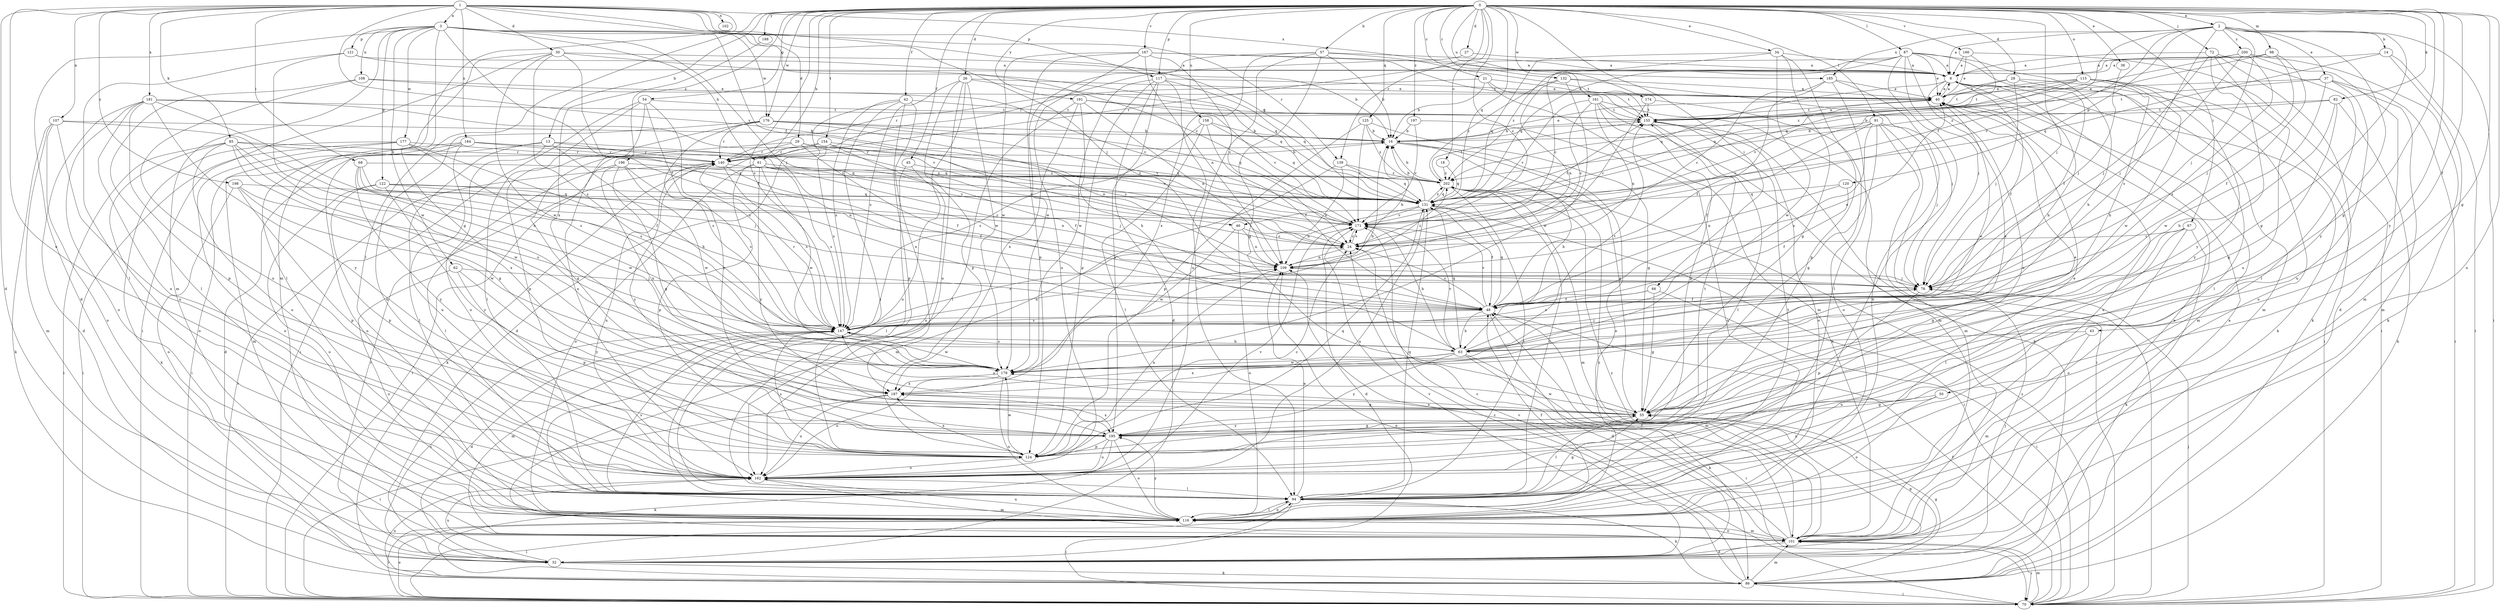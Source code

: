 strict digraph  {
0;
1;
2;
3;
8;
13;
14;
16;
18;
21;
24;
26;
27;
28;
29;
30;
32;
34;
36;
37;
40;
42;
43;
45;
46;
48;
50;
54;
55;
57;
61;
62;
63;
66;
67;
68;
70;
72;
78;
82;
85;
86;
87;
91;
94;
98;
101;
102;
107;
108;
109;
115;
116;
117;
120;
121;
122;
124;
125;
131;
132;
139;
140;
147;
154;
155;
158;
161;
162;
166;
167;
171;
174;
176;
177;
179;
181;
184;
185;
187;
188;
191;
195;
196;
197;
198;
200;
202;
0 -> 2  [label=a];
0 -> 13  [label=b];
0 -> 18  [label=c];
0 -> 21  [label=c];
0 -> 24  [label=c];
0 -> 26  [label=d];
0 -> 27  [label=d];
0 -> 28  [label=d];
0 -> 34  [label=e];
0 -> 36  [label=e];
0 -> 42  [label=f];
0 -> 43  [label=f];
0 -> 45  [label=f];
0 -> 50  [label=g];
0 -> 54  [label=g];
0 -> 55  [label=g];
0 -> 57  [label=h];
0 -> 61  [label=h];
0 -> 66  [label=i];
0 -> 67  [label=i];
0 -> 72  [label=j];
0 -> 78  [label=j];
0 -> 82  [label=k];
0 -> 87  [label=l];
0 -> 91  [label=l];
0 -> 94  [label=l];
0 -> 98  [label=m];
0 -> 115  [label=o];
0 -> 116  [label=o];
0 -> 117  [label=p];
0 -> 125  [label=q];
0 -> 131  [label=q];
0 -> 132  [label=r];
0 -> 139  [label=r];
0 -> 147  [label=s];
0 -> 154  [label=t];
0 -> 158  [label=u];
0 -> 161  [label=u];
0 -> 166  [label=v];
0 -> 167  [label=v];
0 -> 174  [label=w];
0 -> 176  [label=w];
0 -> 188  [label=y];
0 -> 191  [label=y];
0 -> 195  [label=y];
0 -> 196  [label=z];
0 -> 197  [label=z];
1 -> 3  [label=a];
1 -> 29  [label=d];
1 -> 30  [label=d];
1 -> 32  [label=d];
1 -> 68  [label=i];
1 -> 78  [label=j];
1 -> 85  [label=k];
1 -> 101  [label=m];
1 -> 102  [label=n];
1 -> 107  [label=n];
1 -> 117  [label=p];
1 -> 131  [label=q];
1 -> 162  [label=u];
1 -> 171  [label=v];
1 -> 181  [label=x];
1 -> 184  [label=x];
1 -> 185  [label=x];
1 -> 198  [label=z];
2 -> 8  [label=a];
2 -> 14  [label=b];
2 -> 37  [label=e];
2 -> 46  [label=f];
2 -> 55  [label=g];
2 -> 70  [label=i];
2 -> 78  [label=j];
2 -> 120  [label=p];
2 -> 147  [label=s];
2 -> 171  [label=v];
2 -> 185  [label=x];
2 -> 195  [label=y];
2 -> 200  [label=z];
3 -> 32  [label=d];
3 -> 46  [label=f];
3 -> 48  [label=f];
3 -> 55  [label=g];
3 -> 61  [label=h];
3 -> 62  [label=h];
3 -> 78  [label=j];
3 -> 101  [label=m];
3 -> 108  [label=n];
3 -> 121  [label=p];
3 -> 122  [label=p];
3 -> 139  [label=r];
3 -> 171  [label=v];
3 -> 176  [label=w];
3 -> 177  [label=w];
8 -> 40  [label=e];
8 -> 48  [label=f];
8 -> 63  [label=h];
8 -> 86  [label=k];
8 -> 101  [label=m];
8 -> 131  [label=q];
8 -> 187  [label=x];
13 -> 24  [label=c];
13 -> 32  [label=d];
13 -> 63  [label=h];
13 -> 94  [label=l];
13 -> 140  [label=r];
13 -> 162  [label=u];
14 -> 8  [label=a];
14 -> 70  [label=i];
14 -> 86  [label=k];
14 -> 131  [label=q];
16 -> 40  [label=e];
16 -> 55  [label=g];
16 -> 63  [label=h];
16 -> 116  [label=o];
16 -> 140  [label=r];
18 -> 131  [label=q];
18 -> 202  [label=z];
21 -> 16  [label=b];
21 -> 40  [label=e];
21 -> 101  [label=m];
21 -> 140  [label=r];
21 -> 155  [label=t];
24 -> 109  [label=n];
24 -> 171  [label=v];
26 -> 40  [label=e];
26 -> 116  [label=o];
26 -> 124  [label=p];
26 -> 131  [label=q];
26 -> 147  [label=s];
26 -> 162  [label=u];
26 -> 179  [label=w];
27 -> 8  [label=a];
27 -> 140  [label=r];
28 -> 40  [label=e];
28 -> 78  [label=j];
28 -> 94  [label=l];
28 -> 116  [label=o];
28 -> 155  [label=t];
29 -> 24  [label=c];
29 -> 48  [label=f];
29 -> 55  [label=g];
29 -> 131  [label=q];
29 -> 140  [label=r];
30 -> 8  [label=a];
30 -> 48  [label=f];
30 -> 70  [label=i];
30 -> 94  [label=l];
30 -> 131  [label=q];
30 -> 147  [label=s];
30 -> 179  [label=w];
32 -> 8  [label=a];
32 -> 55  [label=g];
32 -> 78  [label=j];
32 -> 86  [label=k];
32 -> 140  [label=r];
32 -> 147  [label=s];
32 -> 162  [label=u];
32 -> 171  [label=v];
32 -> 202  [label=z];
34 -> 8  [label=a];
34 -> 24  [label=c];
34 -> 55  [label=g];
34 -> 124  [label=p];
34 -> 131  [label=q];
34 -> 179  [label=w];
36 -> 78  [label=j];
37 -> 40  [label=e];
37 -> 70  [label=i];
37 -> 101  [label=m];
37 -> 155  [label=t];
37 -> 162  [label=u];
37 -> 179  [label=w];
40 -> 8  [label=a];
40 -> 101  [label=m];
40 -> 155  [label=t];
42 -> 32  [label=d];
42 -> 94  [label=l];
42 -> 124  [label=p];
42 -> 147  [label=s];
42 -> 155  [label=t];
42 -> 187  [label=x];
43 -> 63  [label=h];
43 -> 101  [label=m];
43 -> 162  [label=u];
45 -> 94  [label=l];
45 -> 162  [label=u];
45 -> 202  [label=z];
46 -> 24  [label=c];
46 -> 109  [label=n];
46 -> 116  [label=o];
46 -> 179  [label=w];
48 -> 24  [label=c];
48 -> 32  [label=d];
48 -> 40  [label=e];
48 -> 63  [label=h];
48 -> 101  [label=m];
48 -> 131  [label=q];
48 -> 147  [label=s];
48 -> 171  [label=v];
50 -> 55  [label=g];
50 -> 116  [label=o];
50 -> 162  [label=u];
54 -> 70  [label=i];
54 -> 94  [label=l];
54 -> 147  [label=s];
54 -> 155  [label=t];
54 -> 162  [label=u];
54 -> 195  [label=y];
55 -> 40  [label=e];
55 -> 94  [label=l];
55 -> 147  [label=s];
55 -> 179  [label=w];
55 -> 195  [label=y];
57 -> 8  [label=a];
57 -> 16  [label=b];
57 -> 55  [label=g];
57 -> 155  [label=t];
57 -> 162  [label=u];
57 -> 179  [label=w];
57 -> 187  [label=x];
61 -> 78  [label=j];
61 -> 116  [label=o];
61 -> 124  [label=p];
61 -> 147  [label=s];
61 -> 179  [label=w];
61 -> 195  [label=y];
61 -> 202  [label=z];
62 -> 78  [label=j];
62 -> 116  [label=o];
62 -> 124  [label=p];
62 -> 195  [label=y];
63 -> 70  [label=i];
63 -> 78  [label=j];
63 -> 86  [label=k];
63 -> 131  [label=q];
63 -> 147  [label=s];
63 -> 155  [label=t];
63 -> 171  [label=v];
63 -> 179  [label=w];
63 -> 187  [label=x];
63 -> 195  [label=y];
66 -> 48  [label=f];
66 -> 55  [label=g];
66 -> 70  [label=i];
66 -> 147  [label=s];
67 -> 24  [label=c];
67 -> 55  [label=g];
67 -> 86  [label=k];
67 -> 94  [label=l];
67 -> 116  [label=o];
68 -> 78  [label=j];
68 -> 109  [label=n];
68 -> 179  [label=w];
68 -> 195  [label=y];
68 -> 202  [label=z];
70 -> 48  [label=f];
70 -> 78  [label=j];
70 -> 94  [label=l];
70 -> 101  [label=m];
70 -> 116  [label=o];
70 -> 140  [label=r];
70 -> 171  [label=v];
70 -> 202  [label=z];
72 -> 8  [label=a];
72 -> 78  [label=j];
72 -> 86  [label=k];
72 -> 94  [label=l];
72 -> 162  [label=u];
72 -> 195  [label=y];
78 -> 48  [label=f];
78 -> 124  [label=p];
82 -> 16  [label=b];
82 -> 55  [label=g];
82 -> 63  [label=h];
82 -> 86  [label=k];
82 -> 155  [label=t];
85 -> 55  [label=g];
85 -> 70  [label=i];
85 -> 116  [label=o];
85 -> 131  [label=q];
85 -> 140  [label=r];
85 -> 162  [label=u];
85 -> 179  [label=w];
85 -> 187  [label=x];
86 -> 24  [label=c];
86 -> 55  [label=g];
86 -> 70  [label=i];
86 -> 101  [label=m];
86 -> 109  [label=n];
86 -> 162  [label=u];
87 -> 8  [label=a];
87 -> 40  [label=e];
87 -> 48  [label=f];
87 -> 63  [label=h];
87 -> 78  [label=j];
87 -> 94  [label=l];
87 -> 131  [label=q];
87 -> 140  [label=r];
87 -> 162  [label=u];
87 -> 202  [label=z];
91 -> 16  [label=b];
91 -> 48  [label=f];
91 -> 55  [label=g];
91 -> 70  [label=i];
91 -> 78  [label=j];
91 -> 101  [label=m];
91 -> 147  [label=s];
91 -> 171  [label=v];
94 -> 55  [label=g];
94 -> 70  [label=i];
94 -> 86  [label=k];
94 -> 109  [label=n];
94 -> 116  [label=o];
94 -> 131  [label=q];
94 -> 147  [label=s];
94 -> 155  [label=t];
94 -> 202  [label=z];
98 -> 8  [label=a];
98 -> 48  [label=f];
98 -> 78  [label=j];
98 -> 202  [label=z];
101 -> 24  [label=c];
101 -> 32  [label=d];
101 -> 40  [label=e];
101 -> 48  [label=f];
101 -> 70  [label=i];
101 -> 109  [label=n];
101 -> 116  [label=o];
101 -> 202  [label=z];
107 -> 16  [label=b];
107 -> 86  [label=k];
107 -> 101  [label=m];
107 -> 116  [label=o];
107 -> 147  [label=s];
107 -> 162  [label=u];
108 -> 40  [label=e];
108 -> 94  [label=l];
108 -> 162  [label=u];
108 -> 171  [label=v];
109 -> 16  [label=b];
109 -> 78  [label=j];
109 -> 202  [label=z];
115 -> 40  [label=e];
115 -> 63  [label=h];
115 -> 70  [label=i];
115 -> 131  [label=q];
115 -> 155  [label=t];
115 -> 171  [label=v];
115 -> 179  [label=w];
115 -> 195  [label=y];
116 -> 40  [label=e];
116 -> 48  [label=f];
116 -> 70  [label=i];
116 -> 94  [label=l];
116 -> 101  [label=m];
116 -> 162  [label=u];
116 -> 195  [label=y];
117 -> 32  [label=d];
117 -> 40  [label=e];
117 -> 94  [label=l];
117 -> 124  [label=p];
117 -> 131  [label=q];
117 -> 179  [label=w];
117 -> 195  [label=y];
120 -> 48  [label=f];
120 -> 109  [label=n];
120 -> 131  [label=q];
121 -> 8  [label=a];
121 -> 16  [label=b];
121 -> 94  [label=l];
121 -> 179  [label=w];
122 -> 24  [label=c];
122 -> 109  [label=n];
122 -> 116  [label=o];
122 -> 124  [label=p];
122 -> 131  [label=q];
122 -> 195  [label=y];
124 -> 24  [label=c];
124 -> 40  [label=e];
124 -> 109  [label=n];
124 -> 131  [label=q];
124 -> 147  [label=s];
124 -> 155  [label=t];
124 -> 162  [label=u];
124 -> 179  [label=w];
124 -> 187  [label=x];
125 -> 16  [label=b];
125 -> 55  [label=g];
125 -> 124  [label=p];
125 -> 171  [label=v];
125 -> 202  [label=z];
131 -> 16  [label=b];
131 -> 48  [label=f];
131 -> 70  [label=i];
131 -> 109  [label=n];
131 -> 162  [label=u];
131 -> 171  [label=v];
131 -> 202  [label=z];
132 -> 40  [label=e];
132 -> 78  [label=j];
132 -> 109  [label=n];
132 -> 179  [label=w];
132 -> 202  [label=z];
139 -> 101  [label=m];
139 -> 109  [label=n];
139 -> 131  [label=q];
139 -> 202  [label=z];
140 -> 16  [label=b];
140 -> 48  [label=f];
140 -> 147  [label=s];
140 -> 162  [label=u];
140 -> 195  [label=y];
140 -> 202  [label=z];
147 -> 16  [label=b];
147 -> 24  [label=c];
147 -> 32  [label=d];
147 -> 63  [label=h];
147 -> 101  [label=m];
147 -> 109  [label=n];
147 -> 140  [label=r];
147 -> 179  [label=w];
154 -> 24  [label=c];
154 -> 48  [label=f];
154 -> 70  [label=i];
154 -> 86  [label=k];
154 -> 140  [label=r];
154 -> 147  [label=s];
154 -> 171  [label=v];
155 -> 16  [label=b];
155 -> 40  [label=e];
155 -> 70  [label=i];
155 -> 94  [label=l];
155 -> 116  [label=o];
158 -> 16  [label=b];
158 -> 48  [label=f];
158 -> 94  [label=l];
158 -> 131  [label=q];
158 -> 147  [label=s];
161 -> 24  [label=c];
161 -> 86  [label=k];
161 -> 101  [label=m];
161 -> 109  [label=n];
161 -> 124  [label=p];
161 -> 155  [label=t];
161 -> 171  [label=v];
162 -> 94  [label=l];
162 -> 101  [label=m];
162 -> 171  [label=v];
166 -> 8  [label=a];
166 -> 40  [label=e];
166 -> 70  [label=i];
166 -> 131  [label=q];
167 -> 8  [label=a];
167 -> 24  [label=c];
167 -> 109  [label=n];
167 -> 124  [label=p];
167 -> 155  [label=t];
167 -> 162  [label=u];
167 -> 179  [label=w];
171 -> 24  [label=c];
171 -> 32  [label=d];
171 -> 63  [label=h];
171 -> 155  [label=t];
174 -> 24  [label=c];
174 -> 116  [label=o];
174 -> 155  [label=t];
176 -> 16  [label=b];
176 -> 109  [label=n];
176 -> 124  [label=p];
176 -> 131  [label=q];
176 -> 140  [label=r];
176 -> 147  [label=s];
176 -> 162  [label=u];
176 -> 171  [label=v];
177 -> 48  [label=f];
177 -> 70  [label=i];
177 -> 86  [label=k];
177 -> 116  [label=o];
177 -> 140  [label=r];
177 -> 147  [label=s];
179 -> 40  [label=e];
179 -> 116  [label=o];
179 -> 162  [label=u];
179 -> 187  [label=x];
181 -> 32  [label=d];
181 -> 63  [label=h];
181 -> 116  [label=o];
181 -> 124  [label=p];
181 -> 155  [label=t];
181 -> 162  [label=u];
181 -> 171  [label=v];
181 -> 195  [label=y];
184 -> 24  [label=c];
184 -> 70  [label=i];
184 -> 101  [label=m];
184 -> 116  [label=o];
184 -> 131  [label=q];
184 -> 140  [label=r];
184 -> 162  [label=u];
185 -> 24  [label=c];
185 -> 40  [label=e];
185 -> 48  [label=f];
185 -> 94  [label=l];
185 -> 116  [label=o];
187 -> 55  [label=g];
187 -> 70  [label=i];
187 -> 162  [label=u];
188 -> 187  [label=x];
191 -> 63  [label=h];
191 -> 94  [label=l];
191 -> 109  [label=n];
191 -> 155  [label=t];
191 -> 171  [label=v];
191 -> 187  [label=x];
195 -> 55  [label=g];
195 -> 86  [label=k];
195 -> 116  [label=o];
195 -> 124  [label=p];
195 -> 162  [label=u];
195 -> 187  [label=x];
196 -> 55  [label=g];
196 -> 94  [label=l];
196 -> 147  [label=s];
196 -> 179  [label=w];
196 -> 187  [label=x];
196 -> 202  [label=z];
197 -> 16  [label=b];
197 -> 116  [label=o];
197 -> 171  [label=v];
198 -> 116  [label=o];
198 -> 124  [label=p];
198 -> 131  [label=q];
198 -> 147  [label=s];
198 -> 179  [label=w];
200 -> 8  [label=a];
200 -> 32  [label=d];
200 -> 78  [label=j];
200 -> 101  [label=m];
200 -> 147  [label=s];
200 -> 202  [label=z];
202 -> 16  [label=b];
202 -> 94  [label=l];
202 -> 101  [label=m];
202 -> 131  [label=q];
202 -> 155  [label=t];
}
